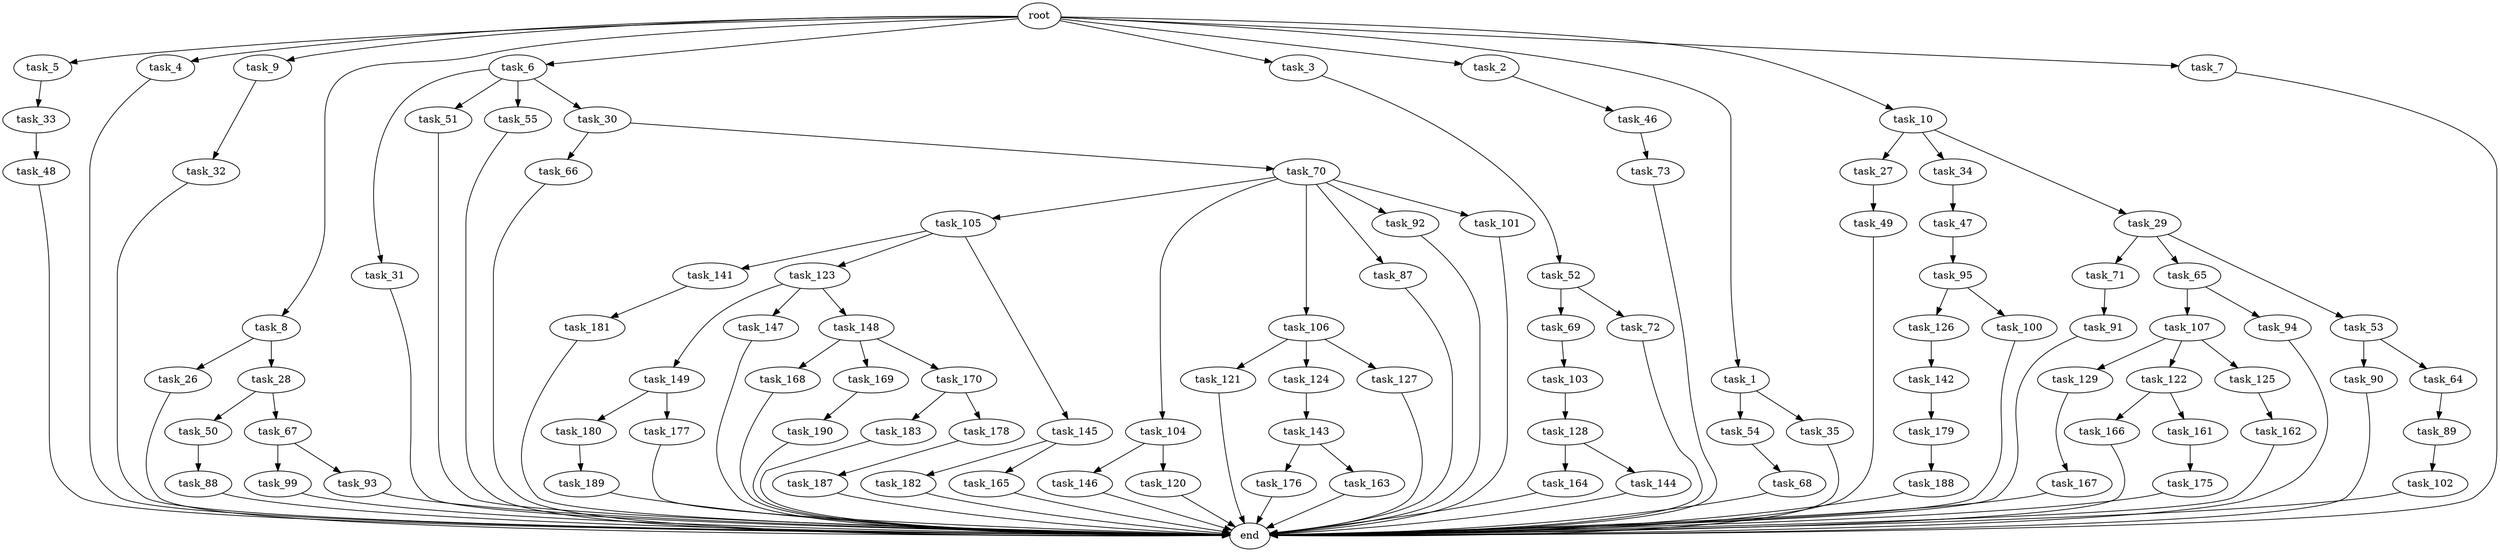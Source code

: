 digraph G {
  task_129 [size="1374389534.720000"];
  task_27 [size="2147483648.000000"];
  task_149 [size="2147483648.000000"];
  task_68 [size="773094113.280000"];
  task_50 [size="773094113.280000"];
  task_91 [size="773094113.280000"];
  task_187 [size="2147483648.000000"];
  task_66 [size="6957847019.520000"];
  task_5 [size="10.240000"];
  task_4 [size="10.240000"];
  task_121 [size="3092376453.120000"];
  task_147 [size="2147483648.000000"];
  task_90 [size="773094113.280000"];
  task_31 [size="773094113.280000"];
  task_143 [size="4209067950.080000"];
  task_26 [size="5497558138.880000"];
  task_64 [size="773094113.280000"];
  task_103 [size="8589934592.000000"];
  task_141 [size="6957847019.520000"];
  task_190 [size="773094113.280000"];
  task_51 [size="773094113.280000"];
  task_28 [size="5497558138.880000"];
  task_55 [size="773094113.280000"];
  task_102 [size="1374389534.720000"];
  task_9 [size="10.240000"];
  task_54 [size="773094113.280000"];
  task_33 [size="773094113.280000"];
  task_142 [size="4209067950.080000"];
  task_183 [size="3092376453.120000"];
  task_88 [size="343597383.680000"];
  root [size="0.000000"];
  task_8 [size="10.240000"];
  task_69 [size="343597383.680000"];
  task_164 [size="3092376453.120000"];
  task_167 [size="343597383.680000"];
  task_179 [size="6957847019.520000"];
  task_181 [size="6957847019.520000"];
  task_166 [size="5497558138.880000"];
  task_182 [size="773094113.280000"];
  task_105 [size="3092376453.120000"];
  task_123 [size="6957847019.520000"];
  task_188 [size="343597383.680000"];
  task_52 [size="773094113.280000"];
  task_180 [size="773094113.280000"];
  task_168 [size="343597383.680000"];
  task_104 [size="3092376453.120000"];
  task_177 [size="773094113.280000"];
  task_106 [size="3092376453.120000"];
  task_122 [size="1374389534.720000"];
  task_6 [size="10.240000"];
  task_3 [size="10.240000"];
  task_34 [size="2147483648.000000"];
  task_99 [size="8589934592.000000"];
  task_125 [size="1374389534.720000"];
  end [size="0.000000"];
  task_144 [size="3092376453.120000"];
  task_70 [size="6957847019.520000"];
  task_148 [size="2147483648.000000"];
  task_169 [size="343597383.680000"];
  task_176 [size="6957847019.520000"];
  task_73 [size="4209067950.080000"];
  task_170 [size="343597383.680000"];
  task_163 [size="6957847019.520000"];
  task_161 [size="5497558138.880000"];
  task_107 [size="343597383.680000"];
  task_165 [size="773094113.280000"];
  task_30 [size="773094113.280000"];
  task_48 [size="773094113.280000"];
  task_46 [size="773094113.280000"];
  task_124 [size="3092376453.120000"];
  task_32 [size="343597383.680000"];
  task_145 [size="6957847019.520000"];
  task_94 [size="343597383.680000"];
  task_162 [size="343597383.680000"];
  task_2 [size="10.240000"];
  task_1 [size="10.240000"];
  task_146 [size="8589934592.000000"];
  task_29 [size="2147483648.000000"];
  task_35 [size="773094113.280000"];
  task_71 [size="343597383.680000"];
  task_87 [size="3092376453.120000"];
  task_72 [size="343597383.680000"];
  task_178 [size="3092376453.120000"];
  task_126 [size="773094113.280000"];
  task_92 [size="3092376453.120000"];
  task_49 [size="3092376453.120000"];
  task_10 [size="10.240000"];
  task_65 [size="343597383.680000"];
  task_67 [size="773094113.280000"];
  task_7 [size="10.240000"];
  task_127 [size="3092376453.120000"];
  task_189 [size="773094113.280000"];
  task_128 [size="4209067950.080000"];
  task_120 [size="8589934592.000000"];
  task_47 [size="5497558138.880000"];
  task_100 [size="773094113.280000"];
  task_93 [size="8589934592.000000"];
  task_89 [size="773094113.280000"];
  task_95 [size="2147483648.000000"];
  task_101 [size="3092376453.120000"];
  task_175 [size="343597383.680000"];
  task_53 [size="343597383.680000"];

  task_129 -> task_167 [size="33554432.000000"];
  task_27 -> task_49 [size="301989888.000000"];
  task_149 -> task_177 [size="75497472.000000"];
  task_149 -> task_180 [size="75497472.000000"];
  task_68 -> end [size="1.000000"];
  task_50 -> task_88 [size="33554432.000000"];
  task_91 -> end [size="1.000000"];
  task_187 -> end [size="1.000000"];
  task_66 -> end [size="1.000000"];
  task_5 -> task_33 [size="75497472.000000"];
  task_4 -> end [size="1.000000"];
  task_121 -> end [size="1.000000"];
  task_147 -> end [size="1.000000"];
  task_90 -> end [size="1.000000"];
  task_31 -> end [size="1.000000"];
  task_143 -> task_163 [size="679477248.000000"];
  task_143 -> task_176 [size="679477248.000000"];
  task_26 -> end [size="1.000000"];
  task_64 -> task_89 [size="75497472.000000"];
  task_103 -> task_128 [size="411041792.000000"];
  task_141 -> task_181 [size="679477248.000000"];
  task_190 -> end [size="1.000000"];
  task_51 -> end [size="1.000000"];
  task_28 -> task_50 [size="75497472.000000"];
  task_28 -> task_67 [size="75497472.000000"];
  task_55 -> end [size="1.000000"];
  task_102 -> end [size="1.000000"];
  task_9 -> task_32 [size="33554432.000000"];
  task_54 -> task_68 [size="75497472.000000"];
  task_33 -> task_48 [size="75497472.000000"];
  task_142 -> task_179 [size="679477248.000000"];
  task_183 -> end [size="1.000000"];
  task_88 -> end [size="1.000000"];
  root -> task_8 [size="1.000000"];
  root -> task_10 [size="1.000000"];
  root -> task_2 [size="1.000000"];
  root -> task_5 [size="1.000000"];
  root -> task_4 [size="1.000000"];
  root -> task_9 [size="1.000000"];
  root -> task_1 [size="1.000000"];
  root -> task_7 [size="1.000000"];
  root -> task_6 [size="1.000000"];
  root -> task_3 [size="1.000000"];
  task_8 -> task_28 [size="536870912.000000"];
  task_8 -> task_26 [size="536870912.000000"];
  task_69 -> task_103 [size="838860800.000000"];
  task_164 -> end [size="1.000000"];
  task_167 -> end [size="1.000000"];
  task_179 -> task_188 [size="33554432.000000"];
  task_181 -> end [size="1.000000"];
  task_166 -> end [size="1.000000"];
  task_182 -> end [size="1.000000"];
  task_105 -> task_141 [size="679477248.000000"];
  task_105 -> task_123 [size="679477248.000000"];
  task_105 -> task_145 [size="679477248.000000"];
  task_123 -> task_149 [size="209715200.000000"];
  task_123 -> task_148 [size="209715200.000000"];
  task_123 -> task_147 [size="209715200.000000"];
  task_188 -> end [size="1.000000"];
  task_52 -> task_72 [size="33554432.000000"];
  task_52 -> task_69 [size="33554432.000000"];
  task_180 -> task_189 [size="75497472.000000"];
  task_168 -> end [size="1.000000"];
  task_104 -> task_120 [size="838860800.000000"];
  task_104 -> task_146 [size="838860800.000000"];
  task_177 -> end [size="1.000000"];
  task_106 -> task_121 [size="301989888.000000"];
  task_106 -> task_127 [size="301989888.000000"];
  task_106 -> task_124 [size="301989888.000000"];
  task_122 -> task_161 [size="536870912.000000"];
  task_122 -> task_166 [size="536870912.000000"];
  task_6 -> task_30 [size="75497472.000000"];
  task_6 -> task_31 [size="75497472.000000"];
  task_6 -> task_51 [size="75497472.000000"];
  task_6 -> task_55 [size="75497472.000000"];
  task_3 -> task_52 [size="75497472.000000"];
  task_34 -> task_47 [size="536870912.000000"];
  task_99 -> end [size="1.000000"];
  task_125 -> task_162 [size="33554432.000000"];
  task_144 -> end [size="1.000000"];
  task_70 -> task_104 [size="301989888.000000"];
  task_70 -> task_106 [size="301989888.000000"];
  task_70 -> task_101 [size="301989888.000000"];
  task_70 -> task_105 [size="301989888.000000"];
  task_70 -> task_87 [size="301989888.000000"];
  task_70 -> task_92 [size="301989888.000000"];
  task_148 -> task_170 [size="33554432.000000"];
  task_148 -> task_169 [size="33554432.000000"];
  task_148 -> task_168 [size="33554432.000000"];
  task_169 -> task_190 [size="75497472.000000"];
  task_176 -> end [size="1.000000"];
  task_73 -> end [size="1.000000"];
  task_170 -> task_183 [size="301989888.000000"];
  task_170 -> task_178 [size="301989888.000000"];
  task_163 -> end [size="1.000000"];
  task_161 -> task_175 [size="33554432.000000"];
  task_107 -> task_129 [size="134217728.000000"];
  task_107 -> task_125 [size="134217728.000000"];
  task_107 -> task_122 [size="134217728.000000"];
  task_165 -> end [size="1.000000"];
  task_30 -> task_70 [size="679477248.000000"];
  task_30 -> task_66 [size="679477248.000000"];
  task_48 -> end [size="1.000000"];
  task_46 -> task_73 [size="411041792.000000"];
  task_124 -> task_143 [size="411041792.000000"];
  task_32 -> end [size="1.000000"];
  task_145 -> task_182 [size="75497472.000000"];
  task_145 -> task_165 [size="75497472.000000"];
  task_94 -> end [size="1.000000"];
  task_162 -> end [size="1.000000"];
  task_2 -> task_46 [size="75497472.000000"];
  task_1 -> task_54 [size="75497472.000000"];
  task_1 -> task_35 [size="75497472.000000"];
  task_146 -> end [size="1.000000"];
  task_29 -> task_65 [size="33554432.000000"];
  task_29 -> task_71 [size="33554432.000000"];
  task_29 -> task_53 [size="33554432.000000"];
  task_35 -> end [size="1.000000"];
  task_71 -> task_91 [size="75497472.000000"];
  task_87 -> end [size="1.000000"];
  task_72 -> end [size="1.000000"];
  task_178 -> task_187 [size="209715200.000000"];
  task_126 -> task_142 [size="411041792.000000"];
  task_92 -> end [size="1.000000"];
  task_49 -> end [size="1.000000"];
  task_10 -> task_27 [size="209715200.000000"];
  task_10 -> task_34 [size="209715200.000000"];
  task_10 -> task_29 [size="209715200.000000"];
  task_65 -> task_94 [size="33554432.000000"];
  task_65 -> task_107 [size="33554432.000000"];
  task_67 -> task_99 [size="838860800.000000"];
  task_67 -> task_93 [size="838860800.000000"];
  task_7 -> end [size="1.000000"];
  task_127 -> end [size="1.000000"];
  task_189 -> end [size="1.000000"];
  task_128 -> task_164 [size="301989888.000000"];
  task_128 -> task_144 [size="301989888.000000"];
  task_120 -> end [size="1.000000"];
  task_47 -> task_95 [size="209715200.000000"];
  task_100 -> end [size="1.000000"];
  task_93 -> end [size="1.000000"];
  task_89 -> task_102 [size="134217728.000000"];
  task_95 -> task_100 [size="75497472.000000"];
  task_95 -> task_126 [size="75497472.000000"];
  task_101 -> end [size="1.000000"];
  task_175 -> end [size="1.000000"];
  task_53 -> task_64 [size="75497472.000000"];
  task_53 -> task_90 [size="75497472.000000"];
}
